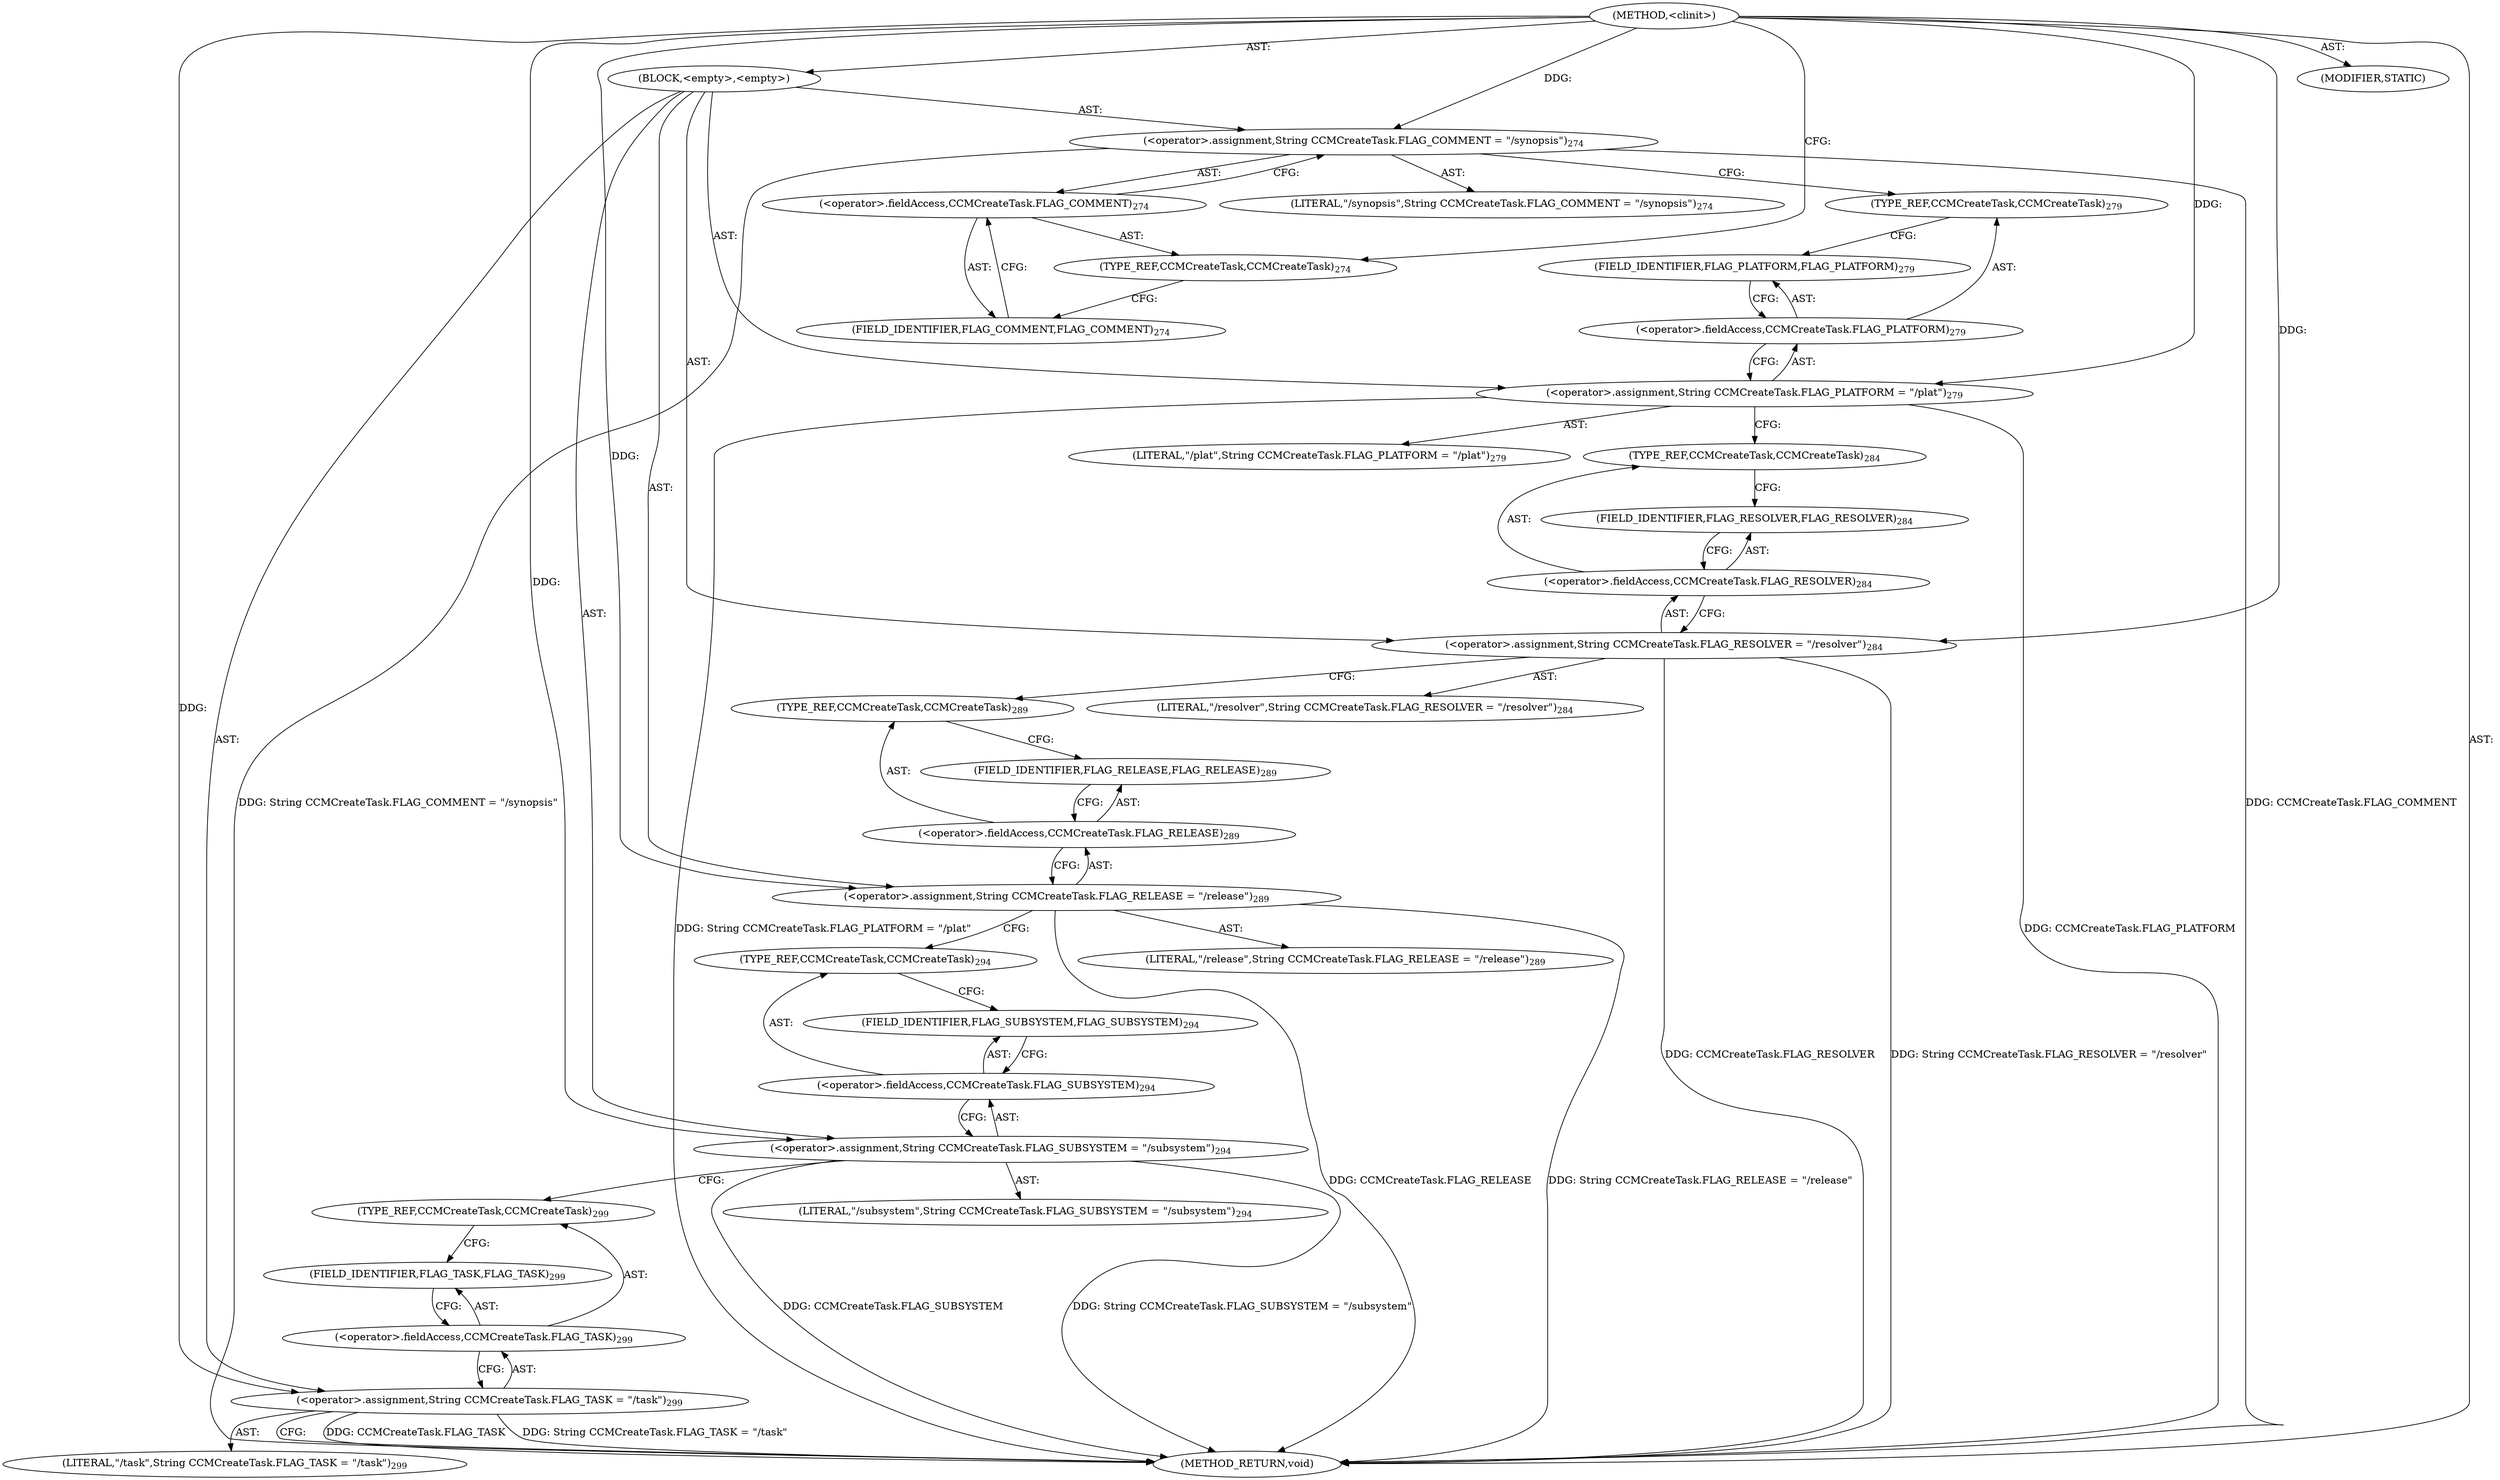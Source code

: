 digraph "&lt;clinit&gt;" {  
"111669149716" [label = <(METHOD,&lt;clinit&gt;)> ]
"25769803814" [label = <(BLOCK,&lt;empty&gt;,&lt;empty&gt;)> ]
"30064771249" [label = <(&lt;operator&gt;.assignment,String CCMCreateTask.FLAG_COMMENT = &quot;/synopsis&quot;)<SUB>274</SUB>> ]
"30064771250" [label = <(&lt;operator&gt;.fieldAccess,CCMCreateTask.FLAG_COMMENT)<SUB>274</SUB>> ]
"180388626437" [label = <(TYPE_REF,CCMCreateTask,CCMCreateTask)<SUB>274</SUB>> ]
"55834574877" [label = <(FIELD_IDENTIFIER,FLAG_COMMENT,FLAG_COMMENT)<SUB>274</SUB>> ]
"90194313246" [label = <(LITERAL,&quot;/synopsis&quot;,String CCMCreateTask.FLAG_COMMENT = &quot;/synopsis&quot;)<SUB>274</SUB>> ]
"30064771251" [label = <(&lt;operator&gt;.assignment,String CCMCreateTask.FLAG_PLATFORM = &quot;/plat&quot;)<SUB>279</SUB>> ]
"30064771252" [label = <(&lt;operator&gt;.fieldAccess,CCMCreateTask.FLAG_PLATFORM)<SUB>279</SUB>> ]
"180388626438" [label = <(TYPE_REF,CCMCreateTask,CCMCreateTask)<SUB>279</SUB>> ]
"55834574878" [label = <(FIELD_IDENTIFIER,FLAG_PLATFORM,FLAG_PLATFORM)<SUB>279</SUB>> ]
"90194313247" [label = <(LITERAL,&quot;/plat&quot;,String CCMCreateTask.FLAG_PLATFORM = &quot;/plat&quot;)<SUB>279</SUB>> ]
"30064771253" [label = <(&lt;operator&gt;.assignment,String CCMCreateTask.FLAG_RESOLVER = &quot;/resolver&quot;)<SUB>284</SUB>> ]
"30064771254" [label = <(&lt;operator&gt;.fieldAccess,CCMCreateTask.FLAG_RESOLVER)<SUB>284</SUB>> ]
"180388626439" [label = <(TYPE_REF,CCMCreateTask,CCMCreateTask)<SUB>284</SUB>> ]
"55834574879" [label = <(FIELD_IDENTIFIER,FLAG_RESOLVER,FLAG_RESOLVER)<SUB>284</SUB>> ]
"90194313248" [label = <(LITERAL,&quot;/resolver&quot;,String CCMCreateTask.FLAG_RESOLVER = &quot;/resolver&quot;)<SUB>284</SUB>> ]
"30064771255" [label = <(&lt;operator&gt;.assignment,String CCMCreateTask.FLAG_RELEASE = &quot;/release&quot;)<SUB>289</SUB>> ]
"30064771256" [label = <(&lt;operator&gt;.fieldAccess,CCMCreateTask.FLAG_RELEASE)<SUB>289</SUB>> ]
"180388626440" [label = <(TYPE_REF,CCMCreateTask,CCMCreateTask)<SUB>289</SUB>> ]
"55834574880" [label = <(FIELD_IDENTIFIER,FLAG_RELEASE,FLAG_RELEASE)<SUB>289</SUB>> ]
"90194313249" [label = <(LITERAL,&quot;/release&quot;,String CCMCreateTask.FLAG_RELEASE = &quot;/release&quot;)<SUB>289</SUB>> ]
"30064771257" [label = <(&lt;operator&gt;.assignment,String CCMCreateTask.FLAG_SUBSYSTEM = &quot;/subsystem&quot;)<SUB>294</SUB>> ]
"30064771258" [label = <(&lt;operator&gt;.fieldAccess,CCMCreateTask.FLAG_SUBSYSTEM)<SUB>294</SUB>> ]
"180388626441" [label = <(TYPE_REF,CCMCreateTask,CCMCreateTask)<SUB>294</SUB>> ]
"55834574881" [label = <(FIELD_IDENTIFIER,FLAG_SUBSYSTEM,FLAG_SUBSYSTEM)<SUB>294</SUB>> ]
"90194313250" [label = <(LITERAL,&quot;/subsystem&quot;,String CCMCreateTask.FLAG_SUBSYSTEM = &quot;/subsystem&quot;)<SUB>294</SUB>> ]
"30064771259" [label = <(&lt;operator&gt;.assignment,String CCMCreateTask.FLAG_TASK = &quot;/task&quot;)<SUB>299</SUB>> ]
"30064771260" [label = <(&lt;operator&gt;.fieldAccess,CCMCreateTask.FLAG_TASK)<SUB>299</SUB>> ]
"180388626442" [label = <(TYPE_REF,CCMCreateTask,CCMCreateTask)<SUB>299</SUB>> ]
"55834574882" [label = <(FIELD_IDENTIFIER,FLAG_TASK,FLAG_TASK)<SUB>299</SUB>> ]
"90194313251" [label = <(LITERAL,&quot;/task&quot;,String CCMCreateTask.FLAG_TASK = &quot;/task&quot;)<SUB>299</SUB>> ]
"133143986234" [label = <(MODIFIER,STATIC)> ]
"128849018900" [label = <(METHOD_RETURN,void)> ]
  "111669149716" -> "25769803814"  [ label = "AST: "] 
  "111669149716" -> "133143986234"  [ label = "AST: "] 
  "111669149716" -> "128849018900"  [ label = "AST: "] 
  "25769803814" -> "30064771249"  [ label = "AST: "] 
  "25769803814" -> "30064771251"  [ label = "AST: "] 
  "25769803814" -> "30064771253"  [ label = "AST: "] 
  "25769803814" -> "30064771255"  [ label = "AST: "] 
  "25769803814" -> "30064771257"  [ label = "AST: "] 
  "25769803814" -> "30064771259"  [ label = "AST: "] 
  "30064771249" -> "30064771250"  [ label = "AST: "] 
  "30064771249" -> "90194313246"  [ label = "AST: "] 
  "30064771250" -> "180388626437"  [ label = "AST: "] 
  "30064771250" -> "55834574877"  [ label = "AST: "] 
  "30064771251" -> "30064771252"  [ label = "AST: "] 
  "30064771251" -> "90194313247"  [ label = "AST: "] 
  "30064771252" -> "180388626438"  [ label = "AST: "] 
  "30064771252" -> "55834574878"  [ label = "AST: "] 
  "30064771253" -> "30064771254"  [ label = "AST: "] 
  "30064771253" -> "90194313248"  [ label = "AST: "] 
  "30064771254" -> "180388626439"  [ label = "AST: "] 
  "30064771254" -> "55834574879"  [ label = "AST: "] 
  "30064771255" -> "30064771256"  [ label = "AST: "] 
  "30064771255" -> "90194313249"  [ label = "AST: "] 
  "30064771256" -> "180388626440"  [ label = "AST: "] 
  "30064771256" -> "55834574880"  [ label = "AST: "] 
  "30064771257" -> "30064771258"  [ label = "AST: "] 
  "30064771257" -> "90194313250"  [ label = "AST: "] 
  "30064771258" -> "180388626441"  [ label = "AST: "] 
  "30064771258" -> "55834574881"  [ label = "AST: "] 
  "30064771259" -> "30064771260"  [ label = "AST: "] 
  "30064771259" -> "90194313251"  [ label = "AST: "] 
  "30064771260" -> "180388626442"  [ label = "AST: "] 
  "30064771260" -> "55834574882"  [ label = "AST: "] 
  "30064771249" -> "180388626438"  [ label = "CFG: "] 
  "30064771251" -> "180388626439"  [ label = "CFG: "] 
  "30064771253" -> "180388626440"  [ label = "CFG: "] 
  "30064771255" -> "180388626441"  [ label = "CFG: "] 
  "30064771257" -> "180388626442"  [ label = "CFG: "] 
  "30064771259" -> "128849018900"  [ label = "CFG: "] 
  "30064771250" -> "30064771249"  [ label = "CFG: "] 
  "30064771252" -> "30064771251"  [ label = "CFG: "] 
  "30064771254" -> "30064771253"  [ label = "CFG: "] 
  "30064771256" -> "30064771255"  [ label = "CFG: "] 
  "30064771258" -> "30064771257"  [ label = "CFG: "] 
  "30064771260" -> "30064771259"  [ label = "CFG: "] 
  "180388626437" -> "55834574877"  [ label = "CFG: "] 
  "55834574877" -> "30064771250"  [ label = "CFG: "] 
  "180388626438" -> "55834574878"  [ label = "CFG: "] 
  "55834574878" -> "30064771252"  [ label = "CFG: "] 
  "180388626439" -> "55834574879"  [ label = "CFG: "] 
  "55834574879" -> "30064771254"  [ label = "CFG: "] 
  "180388626440" -> "55834574880"  [ label = "CFG: "] 
  "55834574880" -> "30064771256"  [ label = "CFG: "] 
  "180388626441" -> "55834574881"  [ label = "CFG: "] 
  "55834574881" -> "30064771258"  [ label = "CFG: "] 
  "180388626442" -> "55834574882"  [ label = "CFG: "] 
  "55834574882" -> "30064771260"  [ label = "CFG: "] 
  "111669149716" -> "180388626437"  [ label = "CFG: "] 
  "30064771249" -> "128849018900"  [ label = "DDG: CCMCreateTask.FLAG_COMMENT"] 
  "30064771249" -> "128849018900"  [ label = "DDG: String CCMCreateTask.FLAG_COMMENT = &quot;/synopsis&quot;"] 
  "30064771251" -> "128849018900"  [ label = "DDG: CCMCreateTask.FLAG_PLATFORM"] 
  "30064771251" -> "128849018900"  [ label = "DDG: String CCMCreateTask.FLAG_PLATFORM = &quot;/plat&quot;"] 
  "30064771253" -> "128849018900"  [ label = "DDG: CCMCreateTask.FLAG_RESOLVER"] 
  "30064771253" -> "128849018900"  [ label = "DDG: String CCMCreateTask.FLAG_RESOLVER = &quot;/resolver&quot;"] 
  "30064771255" -> "128849018900"  [ label = "DDG: CCMCreateTask.FLAG_RELEASE"] 
  "30064771255" -> "128849018900"  [ label = "DDG: String CCMCreateTask.FLAG_RELEASE = &quot;/release&quot;"] 
  "30064771257" -> "128849018900"  [ label = "DDG: CCMCreateTask.FLAG_SUBSYSTEM"] 
  "30064771257" -> "128849018900"  [ label = "DDG: String CCMCreateTask.FLAG_SUBSYSTEM = &quot;/subsystem&quot;"] 
  "30064771259" -> "128849018900"  [ label = "DDG: CCMCreateTask.FLAG_TASK"] 
  "30064771259" -> "128849018900"  [ label = "DDG: String CCMCreateTask.FLAG_TASK = &quot;/task&quot;"] 
  "111669149716" -> "30064771249"  [ label = "DDG: "] 
  "111669149716" -> "30064771251"  [ label = "DDG: "] 
  "111669149716" -> "30064771253"  [ label = "DDG: "] 
  "111669149716" -> "30064771255"  [ label = "DDG: "] 
  "111669149716" -> "30064771257"  [ label = "DDG: "] 
  "111669149716" -> "30064771259"  [ label = "DDG: "] 
}
